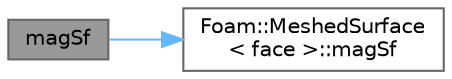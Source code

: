 digraph "magSf"
{
 // LATEX_PDF_SIZE
  bgcolor="transparent";
  edge [fontname=Helvetica,fontsize=10,labelfontname=Helvetica,labelfontsize=10];
  node [fontname=Helvetica,fontsize=10,shape=box,height=0.2,width=0.4];
  rankdir="LR";
  Node1 [id="Node000001",label="magSf",height=0.2,width=0.4,color="gray40", fillcolor="grey60", style="filled", fontcolor="black",tooltip=" "];
  Node1 -> Node2 [id="edge1_Node000001_Node000002",color="steelblue1",style="solid",tooltip=" "];
  Node2 [id="Node000002",label="Foam::MeshedSurface\l\< face \>::magSf",height=0.2,width=0.4,color="grey40", fillcolor="white", style="filled",URL="$classFoam_1_1MeshedSurface.html#a4f358efe6899c50ed73945d8f824058a",tooltip=" "];
}
